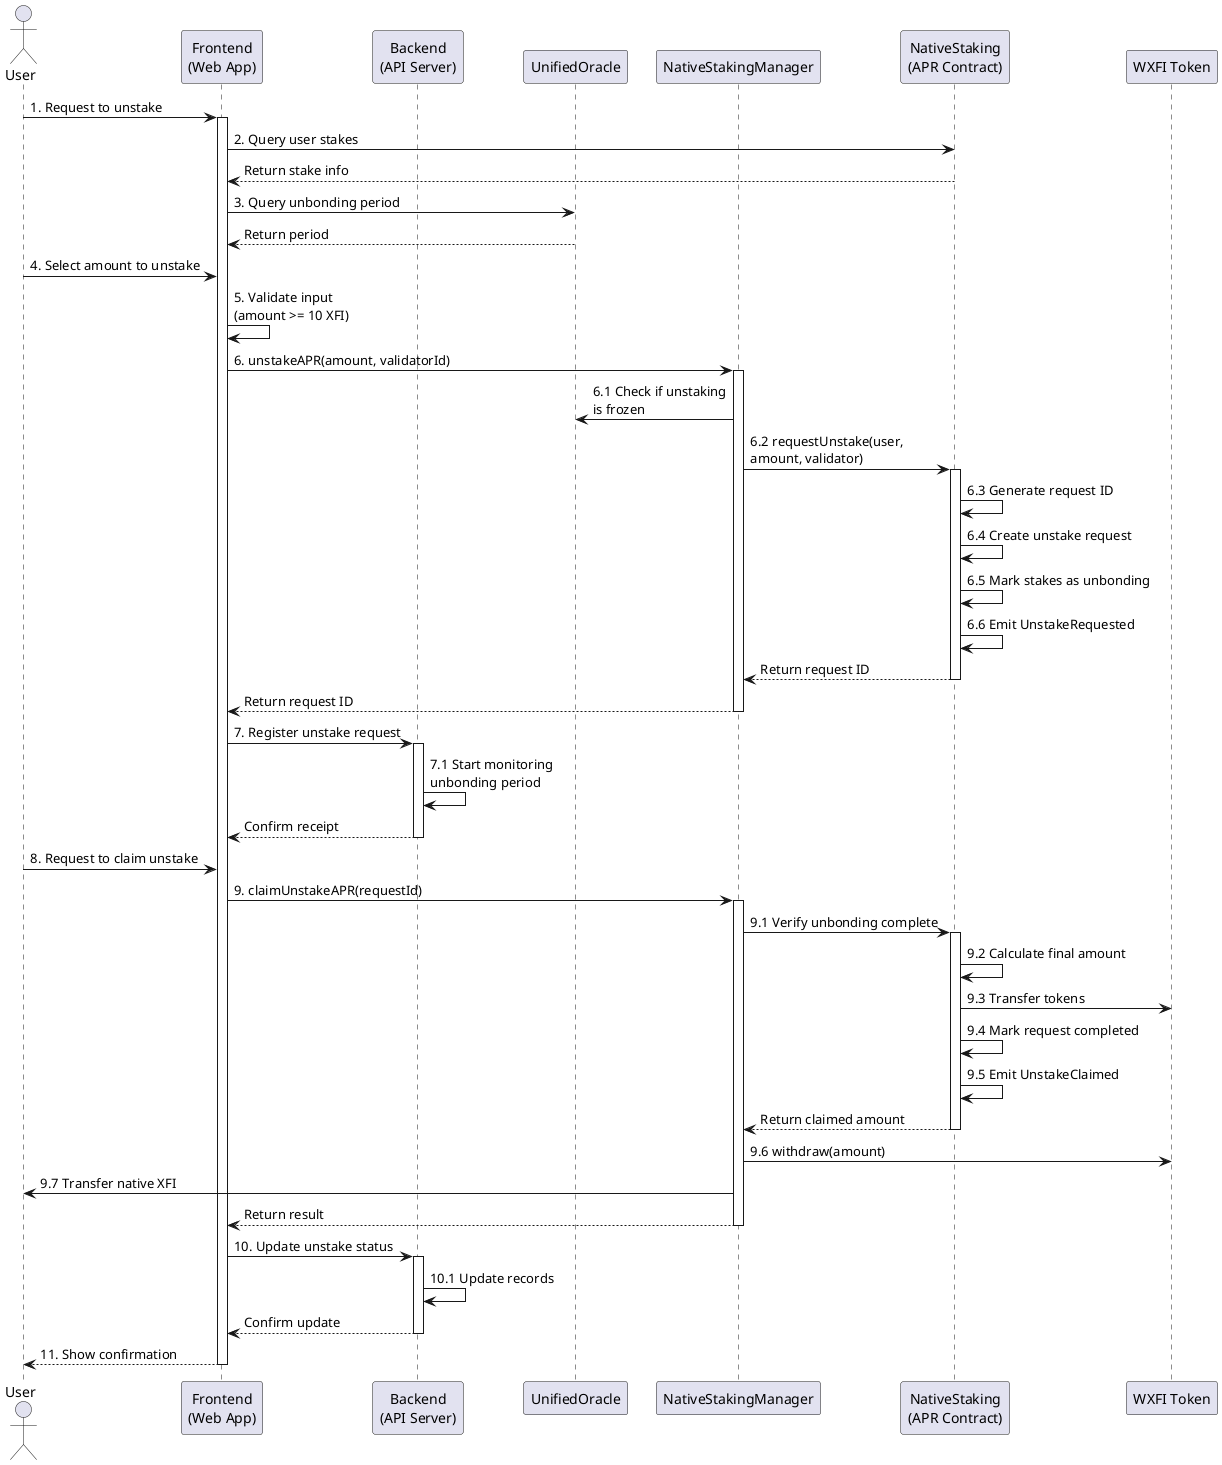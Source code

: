 @startuml Unstake and Claim Flow
actor User
participant "Frontend\n(Web App)" as FE
participant "Backend\n(API Server)" as BE
participant "UnifiedOracle" as UO
participant "NativeStakingManager" as NSM
participant "NativeStaking\n(APR Contract)" as NS
participant "WXFI Token" as WXFI

User -> FE: 1. Request to unstake
activate FE

FE -> NS: 2. Query user stakes
FE <-- NS: Return stake info

FE -> UO: 3. Query unbonding period
FE <-- UO: Return period

User -> FE: 4. Select amount to unstake
FE -> FE: 5. Validate input\n(amount >= 10 XFI)

FE -> NSM: 6. unstakeAPR(amount, validatorId)
activate NSM

NSM -> UO: 6.1 Check if unstaking\nis frozen
NSM -> NS: 6.2 requestUnstake(user,\namount, validator)
activate NS
NS -> NS: 6.3 Generate request ID
NS -> NS: 6.4 Create unstake request
NS -> NS: 6.5 Mark stakes as unbonding
NS -> NS: 6.6 Emit UnstakeRequested
NSM <-- NS: Return request ID
deactivate NS

FE <-- NSM: Return request ID
deactivate NSM

FE -> BE: 7. Register unstake request
activate BE
BE -> BE: 7.1 Start monitoring\nunbonding period
FE <-- BE: Confirm receipt
deactivate BE

' After unbonding period
User -> FE: 8. Request to claim unstake
FE -> NSM: 9. claimUnstakeAPR(requestId)
activate NSM

NSM -> NS: 9.1 Verify unbonding complete
activate NS
NS -> NS: 9.2 Calculate final amount
NS -> WXFI: 9.3 Transfer tokens
NS -> NS: 9.4 Mark request completed
NS -> NS: 9.5 Emit UnstakeClaimed
NSM <-- NS: Return claimed amount
deactivate NS

NSM -> WXFI: 9.6 withdraw(amount)
NSM -> User: 9.7 Transfer native XFI
FE <-- NSM: Return result
deactivate NSM

FE -> BE: 10. Update unstake status
activate BE
BE -> BE: 10.1 Update records
FE <-- BE: Confirm update
deactivate BE

User <-- FE: 11. Show confirmation
deactivate FE

@enduml 